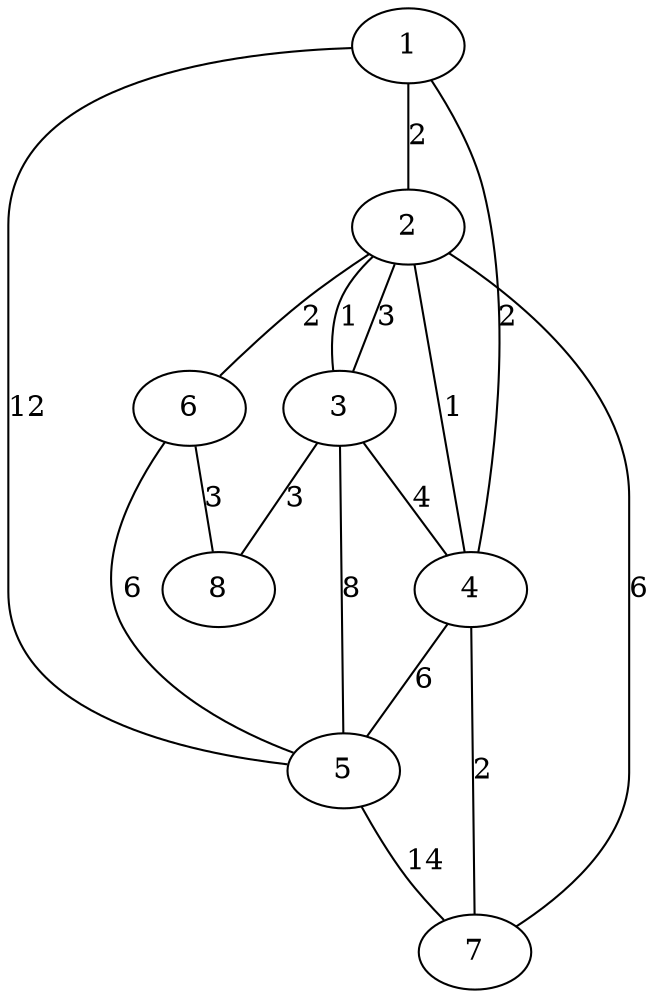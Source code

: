 graph G {
    1 -- 2[len=2,label=2];
	1 -- 4[len=2,label=2];
	2 -- 3[len=3,label=3];
	3 -- 2[len=1,label=1];
	3 -- 4[len=4,label=4];
	4 -- 5[len=6,label=6];
	4 -- 2[len=1,label=1];
	5 -- 1[len=12,label=12];
	2 -- 6[len=2,label=2];
	4 -- 7[len=2,label=2];
	3 -- 5[len=8,label=8];
	3 -- 8[len=3,label=3];
	5 -- 7[len=14,label=14];
	7 -- 2[len=6,label=6];
	6 -- 8[len=3,label=3];
	6 -- 5[len=6,label=6];
}